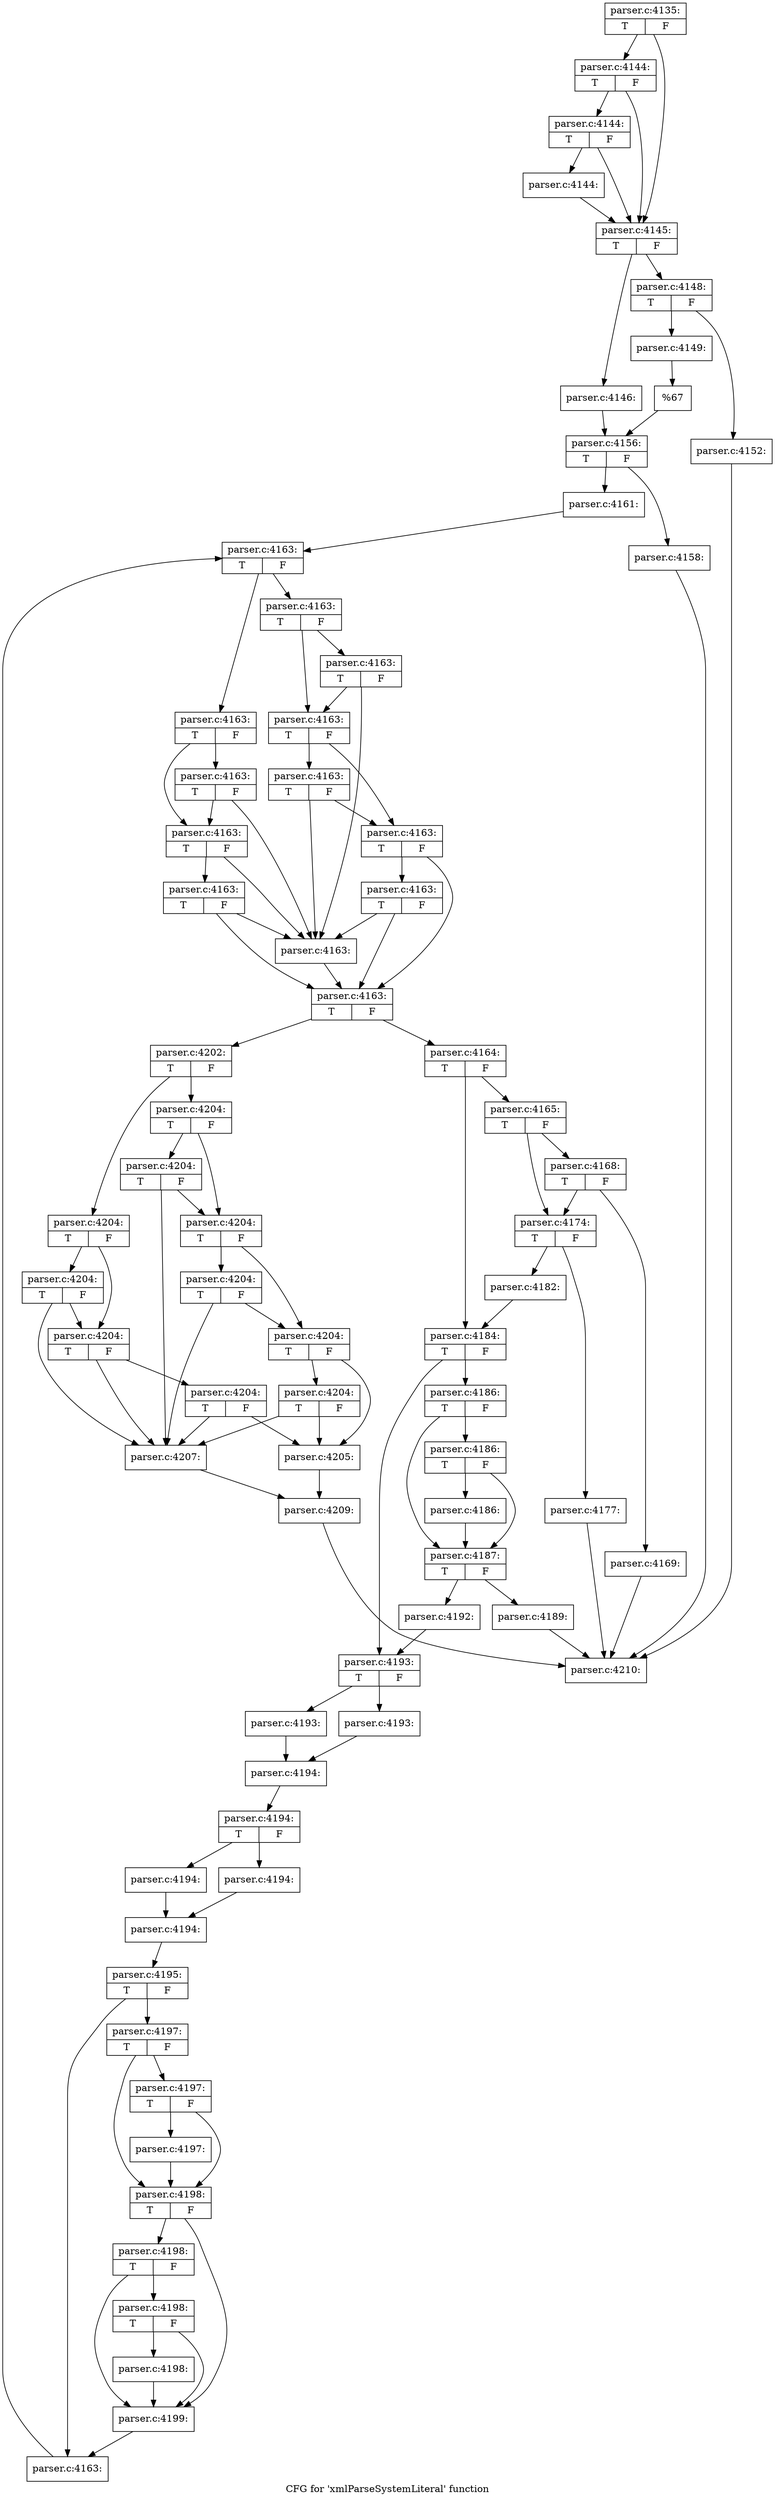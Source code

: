 digraph "CFG for 'xmlParseSystemLiteral' function" {
	label="CFG for 'xmlParseSystemLiteral' function";

	Node0x55d73b8b00f0 [shape=record,label="{parser.c:4135:|{<s0>T|<s1>F}}"];
	Node0x55d73b8b00f0 -> Node0x55d73b8cc220;
	Node0x55d73b8b00f0 -> Node0x55d73b8cc150;
	Node0x55d73b8cc220 [shape=record,label="{parser.c:4144:|{<s0>T|<s1>F}}"];
	Node0x55d73b8cc220 -> Node0x55d73b8cc1a0;
	Node0x55d73b8cc220 -> Node0x55d73b8cc150;
	Node0x55d73b8cc1a0 [shape=record,label="{parser.c:4144:|{<s0>T|<s1>F}}"];
	Node0x55d73b8cc1a0 -> Node0x55d73b8cc100;
	Node0x55d73b8cc1a0 -> Node0x55d73b8cc150;
	Node0x55d73b8cc100 [shape=record,label="{parser.c:4144:}"];
	Node0x55d73b8cc100 -> Node0x55d73b8cc150;
	Node0x55d73b8cc150 [shape=record,label="{parser.c:4145:|{<s0>T|<s1>F}}"];
	Node0x55d73b8cc150 -> Node0x55d73b8b9d00;
	Node0x55d73b8cc150 -> Node0x55d73b8b9da0;
	Node0x55d73b8b9d00 [shape=record,label="{parser.c:4146:}"];
	Node0x55d73b8b9d00 -> Node0x55d73b8b9d50;
	Node0x55d73b8b9da0 [shape=record,label="{parser.c:4148:|{<s0>T|<s1>F}}"];
	Node0x55d73b8b9da0 -> Node0x55d73b8ba580;
	Node0x55d73b8b9da0 -> Node0x55d73b8ba620;
	Node0x55d73b8ba580 [shape=record,label="{parser.c:4149:}"];
	Node0x55d73b8ba580 -> Node0x55d73b8ba5d0;
	Node0x55d73b8ba620 [shape=record,label="{parser.c:4152:}"];
	Node0x55d73b8ba620 -> Node0x55d73b8b0250;
	Node0x55d73b8ba5d0 [shape=record,label="{%67}"];
	Node0x55d73b8ba5d0 -> Node0x55d73b8b9d50;
	Node0x55d73b8b9d50 [shape=record,label="{parser.c:4156:|{<s0>T|<s1>F}}"];
	Node0x55d73b8b9d50 -> Node0x55d73b8bb820;
	Node0x55d73b8b9d50 -> Node0x55d73b8bb870;
	Node0x55d73b8bb820 [shape=record,label="{parser.c:4158:}"];
	Node0x55d73b8bb820 -> Node0x55d73b8b0250;
	Node0x55d73b8bb870 [shape=record,label="{parser.c:4161:}"];
	Node0x55d73b8bb870 -> Node0x55d73b8bc310;
	Node0x55d73b8bc310 [shape=record,label="{parser.c:4163:|{<s0>T|<s1>F}}"];
	Node0x55d73b8bc310 -> Node0x55d73b8bc650;
	Node0x55d73b8bc310 -> Node0x55d73b8bc6a0;
	Node0x55d73b8bc650 [shape=record,label="{parser.c:4163:|{<s0>T|<s1>F}}"];
	Node0x55d73b8bc650 -> Node0x55d73b8bc910;
	Node0x55d73b8bc650 -> Node0x55d73b8bc8c0;
	Node0x55d73b8bc910 [shape=record,label="{parser.c:4163:|{<s0>T|<s1>F}}"];
	Node0x55d73b8bc910 -> Node0x55d73b8bc600;
	Node0x55d73b8bc910 -> Node0x55d73b8bc8c0;
	Node0x55d73b8bc8c0 [shape=record,label="{parser.c:4163:|{<s0>T|<s1>F}}"];
	Node0x55d73b8bc8c0 -> Node0x55d73b8bc600;
	Node0x55d73b8bc8c0 -> Node0x55d73b8bc870;
	Node0x55d73b8bc870 [shape=record,label="{parser.c:4163:|{<s0>T|<s1>F}}"];
	Node0x55d73b8bc870 -> Node0x55d73b8bc600;
	Node0x55d73b8bc870 -> Node0x55d73b8bc5b0;
	Node0x55d73b8bc6a0 [shape=record,label="{parser.c:4163:|{<s0>T|<s1>F}}"];
	Node0x55d73b8bc6a0 -> Node0x55d73b8bcf40;
	Node0x55d73b8bc6a0 -> Node0x55d73b8bcef0;
	Node0x55d73b8bcf40 [shape=record,label="{parser.c:4163:|{<s0>T|<s1>F}}"];
	Node0x55d73b8bcf40 -> Node0x55d73b8bc600;
	Node0x55d73b8bcf40 -> Node0x55d73b8bcef0;
	Node0x55d73b8bcef0 [shape=record,label="{parser.c:4163:|{<s0>T|<s1>F}}"];
	Node0x55d73b8bcef0 -> Node0x55d73b8bd270;
	Node0x55d73b8bcef0 -> Node0x55d73b8bcea0;
	Node0x55d73b8bd270 [shape=record,label="{parser.c:4163:|{<s0>T|<s1>F}}"];
	Node0x55d73b8bd270 -> Node0x55d73b8bc600;
	Node0x55d73b8bd270 -> Node0x55d73b8bcea0;
	Node0x55d73b8bcea0 [shape=record,label="{parser.c:4163:|{<s0>T|<s1>F}}"];
	Node0x55d73b8bcea0 -> Node0x55d73b8bd5a0;
	Node0x55d73b8bcea0 -> Node0x55d73b8bc5b0;
	Node0x55d73b8bd5a0 [shape=record,label="{parser.c:4163:|{<s0>T|<s1>F}}"];
	Node0x55d73b8bd5a0 -> Node0x55d73b8bc600;
	Node0x55d73b8bd5a0 -> Node0x55d73b8bc5b0;
	Node0x55d73b8bc600 [shape=record,label="{parser.c:4163:}"];
	Node0x55d73b8bc600 -> Node0x55d73b8bc5b0;
	Node0x55d73b8bc5b0 [shape=record,label="{parser.c:4163:|{<s0>T|<s1>F}}"];
	Node0x55d73b8bc5b0 -> Node0x55d73b8bd8d0;
	Node0x55d73b8bc5b0 -> Node0x55d73b8bc530;
	Node0x55d73b8bd8d0 [shape=record,label="{parser.c:4164:|{<s0>T|<s1>F}}"];
	Node0x55d73b8bd8d0 -> Node0x55d73b8bde70;
	Node0x55d73b8bd8d0 -> Node0x55d73b8bdec0;
	Node0x55d73b8bde70 [shape=record,label="{parser.c:4165:|{<s0>T|<s1>F}}"];
	Node0x55d73b8bde70 -> Node0x55d73b8be660;
	Node0x55d73b8bde70 -> Node0x55d73b8be610;
	Node0x55d73b8be660 [shape=record,label="{parser.c:4168:|{<s0>T|<s1>F}}"];
	Node0x55d73b8be660 -> Node0x55d73b8be5c0;
	Node0x55d73b8be660 -> Node0x55d73b8be610;
	Node0x55d73b8be5c0 [shape=record,label="{parser.c:4169:}"];
	Node0x55d73b8be5c0 -> Node0x55d73b8b0250;
	Node0x55d73b8be610 [shape=record,label="{parser.c:4174:|{<s0>T|<s1>F}}"];
	Node0x55d73b8be610 -> Node0x55d73b8bfe30;
	Node0x55d73b8be610 -> Node0x55d73b8bfe80;
	Node0x55d73b8bfe30 [shape=record,label="{parser.c:4177:}"];
	Node0x55d73b8bfe30 -> Node0x55d73b8b0250;
	Node0x55d73b8bfe80 [shape=record,label="{parser.c:4182:}"];
	Node0x55d73b8bfe80 -> Node0x55d73b8bdec0;
	Node0x55d73b8bdec0 [shape=record,label="{parser.c:4184:|{<s0>T|<s1>F}}"];
	Node0x55d73b8bdec0 -> Node0x55d73b8c0de0;
	Node0x55d73b8bdec0 -> Node0x55d73b8c0e30;
	Node0x55d73b8c0de0 [shape=record,label="{parser.c:4186:|{<s0>T|<s1>F}}"];
	Node0x55d73b8c0de0 -> Node0x55d73b8c12a0;
	Node0x55d73b8c0de0 -> Node0x55d73b8c1250;
	Node0x55d73b8c12a0 [shape=record,label="{parser.c:4186:|{<s0>T|<s1>F}}"];
	Node0x55d73b8c12a0 -> Node0x55d73b8c1200;
	Node0x55d73b8c12a0 -> Node0x55d73b8c1250;
	Node0x55d73b8c1200 [shape=record,label="{parser.c:4186:}"];
	Node0x55d73b8c1200 -> Node0x55d73b8c1250;
	Node0x55d73b8c1250 [shape=record,label="{parser.c:4187:|{<s0>T|<s1>F}}"];
	Node0x55d73b8c1250 -> Node0x55d73b8c1f40;
	Node0x55d73b8c1250 -> Node0x55d73b8c1f90;
	Node0x55d73b8c1f40 [shape=record,label="{parser.c:4189:}"];
	Node0x55d73b8c1f40 -> Node0x55d73b8b0250;
	Node0x55d73b8c1f90 [shape=record,label="{parser.c:4192:}"];
	Node0x55d73b8c1f90 -> Node0x55d73b8c0e30;
	Node0x55d73b8c0e30 [shape=record,label="{parser.c:4193:|{<s0>T|<s1>F}}"];
	Node0x55d73b8c0e30 -> Node0x55d73b8c2860;
	Node0x55d73b8c0e30 -> Node0x55d73b8c2900;
	Node0x55d73b8c2860 [shape=record,label="{parser.c:4193:}"];
	Node0x55d73b8c2860 -> Node0x55d73b8c28b0;
	Node0x55d73b8c2900 [shape=record,label="{parser.c:4193:}"];
	Node0x55d73b8c2900 -> Node0x55d73b8c28b0;
	Node0x55d73b8c28b0 [shape=record,label="{parser.c:4194:}"];
	Node0x55d73b8c28b0 -> Node0x55d73b8c34c0;
	Node0x55d73b8c34c0 [shape=record,label="{parser.c:4194:|{<s0>T|<s1>F}}"];
	Node0x55d73b8c34c0 -> Node0x55d73b8c3720;
	Node0x55d73b8c34c0 -> Node0x55d73b8c37c0;
	Node0x55d73b8c3720 [shape=record,label="{parser.c:4194:}"];
	Node0x55d73b8c3720 -> Node0x55d73b8c3770;
	Node0x55d73b8c37c0 [shape=record,label="{parser.c:4194:}"];
	Node0x55d73b8c37c0 -> Node0x55d73b8c3770;
	Node0x55d73b8c3770 [shape=record,label="{parser.c:4194:}"];
	Node0x55d73b8c3770 -> Node0x55d73b8c3420;
	Node0x55d73b8c3420 [shape=record,label="{parser.c:4195:|{<s0>T|<s1>F}}"];
	Node0x55d73b8c3420 -> Node0x55d73b8c3470;
	Node0x55d73b8c3420 -> Node0x55d73b8c4d20;
	Node0x55d73b8c3470 [shape=record,label="{parser.c:4197:|{<s0>T|<s1>F}}"];
	Node0x55d73b8c3470 -> Node0x55d73b8c5150;
	Node0x55d73b8c3470 -> Node0x55d73b8c5100;
	Node0x55d73b8c5150 [shape=record,label="{parser.c:4197:|{<s0>T|<s1>F}}"];
	Node0x55d73b8c5150 -> Node0x55d73b8c50b0;
	Node0x55d73b8c5150 -> Node0x55d73b8c5100;
	Node0x55d73b8c50b0 [shape=record,label="{parser.c:4197:}"];
	Node0x55d73b8c50b0 -> Node0x55d73b8c5100;
	Node0x55d73b8c5100 [shape=record,label="{parser.c:4198:|{<s0>T|<s1>F}}"];
	Node0x55d73b8c5100 -> Node0x55d73b8c5dd0;
	Node0x55d73b8c5100 -> Node0x55d73b8c5d00;
	Node0x55d73b8c5dd0 [shape=record,label="{parser.c:4198:|{<s0>T|<s1>F}}"];
	Node0x55d73b8c5dd0 -> Node0x55d73b8c5d50;
	Node0x55d73b8c5dd0 -> Node0x55d73b8c5d00;
	Node0x55d73b8c5d50 [shape=record,label="{parser.c:4198:|{<s0>T|<s1>F}}"];
	Node0x55d73b8c5d50 -> Node0x55d73b8c5cb0;
	Node0x55d73b8c5d50 -> Node0x55d73b8c5d00;
	Node0x55d73b8c5cb0 [shape=record,label="{parser.c:4198:}"];
	Node0x55d73b8c5cb0 -> Node0x55d73b8c5d00;
	Node0x55d73b8c5d00 [shape=record,label="{parser.c:4199:}"];
	Node0x55d73b8c5d00 -> Node0x55d73b8c4d20;
	Node0x55d73b8c4d20 [shape=record,label="{parser.c:4163:}"];
	Node0x55d73b8c4d20 -> Node0x55d73b8bc310;
	Node0x55d73b8bc530 [shape=record,label="{parser.c:4202:|{<s0>T|<s1>F}}"];
	Node0x55d73b8bc530 -> Node0x55d73b8c7ae0;
	Node0x55d73b8bc530 -> Node0x55d73b8c7b30;
	Node0x55d73b8c7ae0 [shape=record,label="{parser.c:4204:|{<s0>T|<s1>F}}"];
	Node0x55d73b8c7ae0 -> Node0x55d73b8c7e20;
	Node0x55d73b8c7ae0 -> Node0x55d73b8c7dd0;
	Node0x55d73b8c7e20 [shape=record,label="{parser.c:4204:|{<s0>T|<s1>F}}"];
	Node0x55d73b8c7e20 -> Node0x55d73b8c7a90;
	Node0x55d73b8c7e20 -> Node0x55d73b8c7dd0;
	Node0x55d73b8c7dd0 [shape=record,label="{parser.c:4204:|{<s0>T|<s1>F}}"];
	Node0x55d73b8c7dd0 -> Node0x55d73b8c7a90;
	Node0x55d73b8c7dd0 -> Node0x55d73b8c7d80;
	Node0x55d73b8c7d80 [shape=record,label="{parser.c:4204:|{<s0>T|<s1>F}}"];
	Node0x55d73b8c7d80 -> Node0x55d73b8c7a90;
	Node0x55d73b8c7d80 -> Node0x55d73b8c79f0;
	Node0x55d73b8c7b30 [shape=record,label="{parser.c:4204:|{<s0>T|<s1>F}}"];
	Node0x55d73b8c7b30 -> Node0x55d73b8c84d0;
	Node0x55d73b8c7b30 -> Node0x55d73b8c8480;
	Node0x55d73b8c84d0 [shape=record,label="{parser.c:4204:|{<s0>T|<s1>F}}"];
	Node0x55d73b8c84d0 -> Node0x55d73b8c7a90;
	Node0x55d73b8c84d0 -> Node0x55d73b8c8480;
	Node0x55d73b8c8480 [shape=record,label="{parser.c:4204:|{<s0>T|<s1>F}}"];
	Node0x55d73b8c8480 -> Node0x55d73b8c8800;
	Node0x55d73b8c8480 -> Node0x55d73b8c8430;
	Node0x55d73b8c8800 [shape=record,label="{parser.c:4204:|{<s0>T|<s1>F}}"];
	Node0x55d73b8c8800 -> Node0x55d73b8c7a90;
	Node0x55d73b8c8800 -> Node0x55d73b8c8430;
	Node0x55d73b8c8430 [shape=record,label="{parser.c:4204:|{<s0>T|<s1>F}}"];
	Node0x55d73b8c8430 -> Node0x55d73b8c8b30;
	Node0x55d73b8c8430 -> Node0x55d73b8c79f0;
	Node0x55d73b8c8b30 [shape=record,label="{parser.c:4204:|{<s0>T|<s1>F}}"];
	Node0x55d73b8c8b30 -> Node0x55d73b8c7a90;
	Node0x55d73b8c8b30 -> Node0x55d73b8c79f0;
	Node0x55d73b8c79f0 [shape=record,label="{parser.c:4205:}"];
	Node0x55d73b8c79f0 -> Node0x55d73b8c7a40;
	Node0x55d73b8c7a90 [shape=record,label="{parser.c:4207:}"];
	Node0x55d73b8c7a90 -> Node0x55d73b8c7a40;
	Node0x55d73b8c7a40 [shape=record,label="{parser.c:4209:}"];
	Node0x55d73b8c7a40 -> Node0x55d73b8b0250;
	Node0x55d73b8b0250 [shape=record,label="{parser.c:4210:}"];
}
